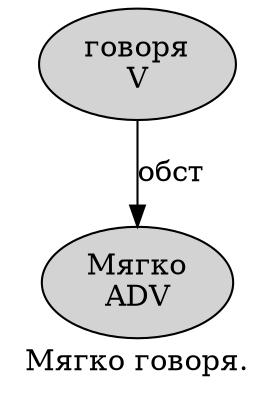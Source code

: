 digraph SENTENCE_1346 {
	graph [label="Мягко говоря."]
	node [style=filled]
		0 [label="Мягко
ADV" color="" fillcolor=lightgray penwidth=1 shape=ellipse]
		1 [label="говоря
V" color="" fillcolor=lightgray penwidth=1 shape=ellipse]
			1 -> 0 [label="обст"]
}